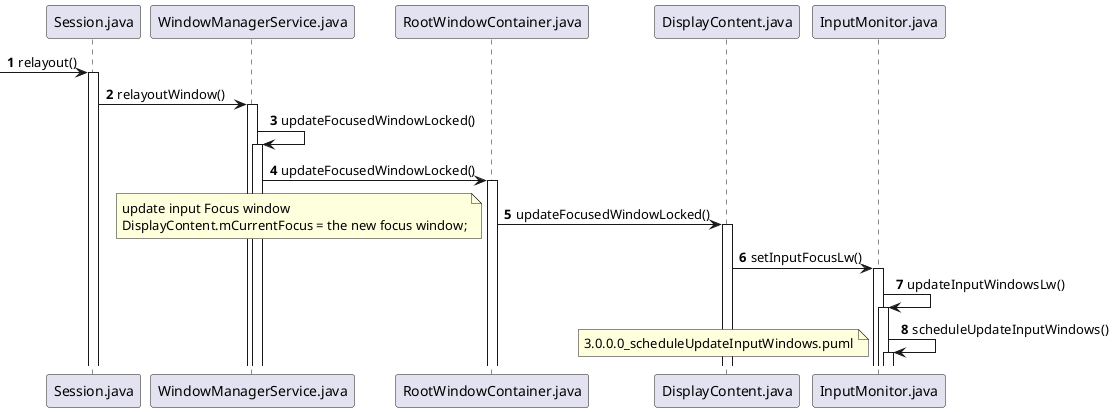 @startuml
'https://plantuml.com/sequence-diagram

autonumber

 -> Session.java: relayout()
activate Session.java
Session.java -> WindowManagerService.java: relayoutWindow()
activate WindowManagerService.java
WindowManagerService.java -> WindowManagerService.java: updateFocusedWindowLocked()
activate WindowManagerService.java
WindowManagerService.java -> RootWindowContainer.java: updateFocusedWindowLocked()
activate RootWindowContainer.java
RootWindowContainer.java -> DisplayContent.java: updateFocusedWindowLocked()
activate DisplayContent.java

note left
update input Focus window
DisplayContent.mCurrentFocus = the new focus window;
end note
DisplayContent.java -> InputMonitor.java: setInputFocusLw()
activate InputMonitor.java
InputMonitor.java -> InputMonitor.java: updateInputWindowsLw()
activate InputMonitor.java
InputMonitor.java -> InputMonitor.java: scheduleUpdateInputWindows()
activate InputMonitor.java

note left
3.0.0.0_scheduleUpdateInputWindows.puml
end note


@enduml
